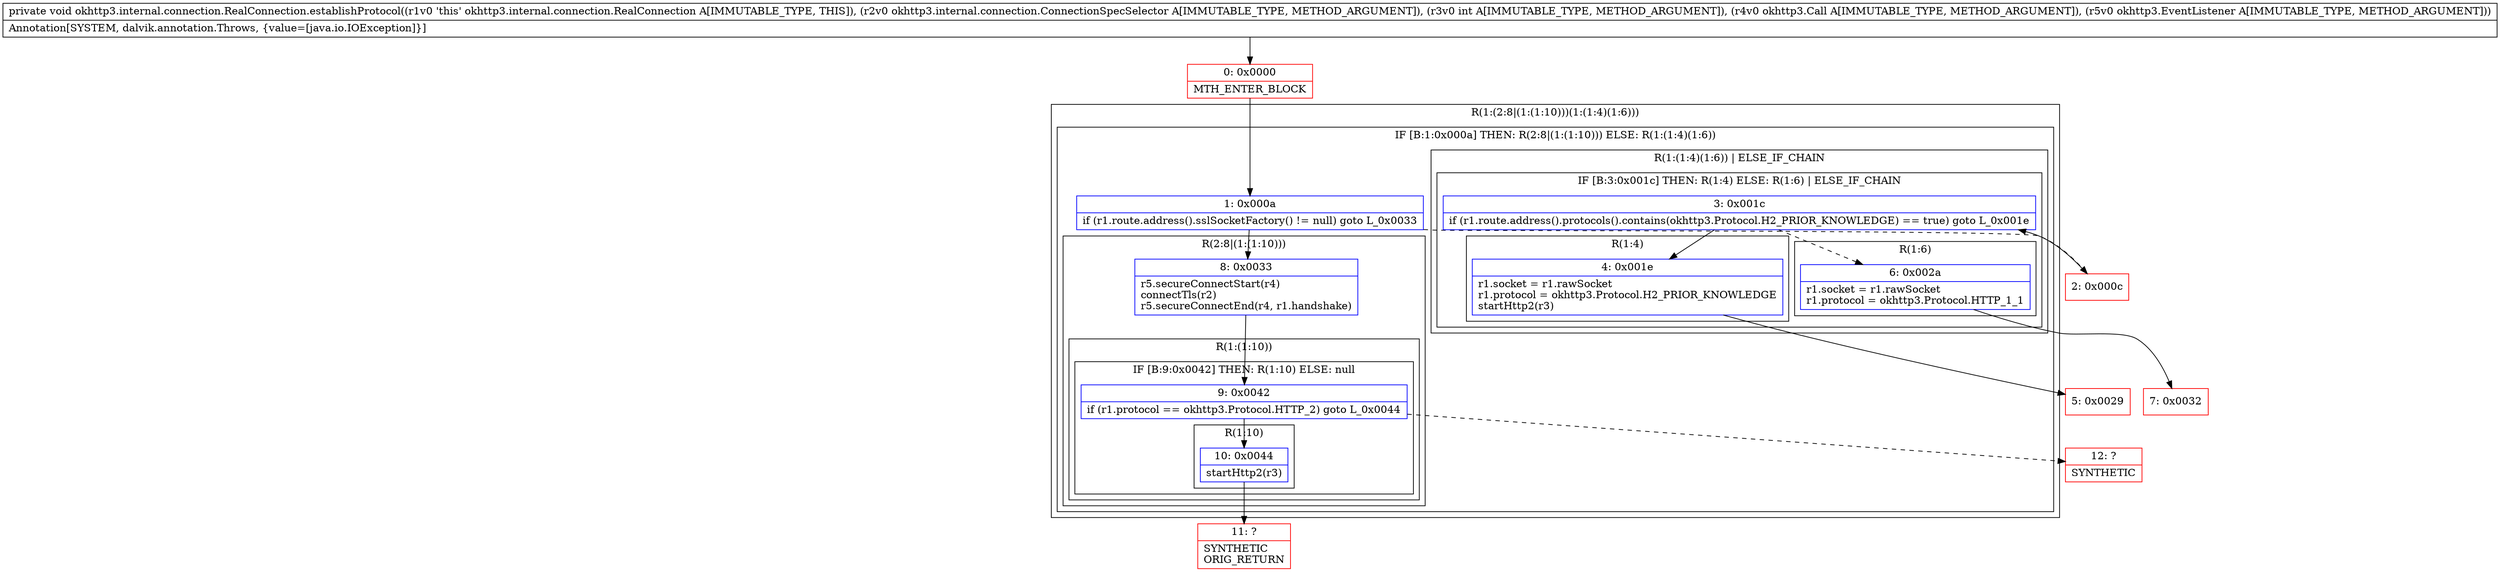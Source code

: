 digraph "CFG forokhttp3.internal.connection.RealConnection.establishProtocol(Lokhttp3\/internal\/connection\/ConnectionSpecSelector;ILokhttp3\/Call;Lokhttp3\/EventListener;)V" {
subgraph cluster_Region_997545266 {
label = "R(1:(2:8|(1:(1:10)))(1:(1:4)(1:6)))";
node [shape=record,color=blue];
subgraph cluster_IfRegion_1704704405 {
label = "IF [B:1:0x000a] THEN: R(2:8|(1:(1:10))) ELSE: R(1:(1:4)(1:6))";
node [shape=record,color=blue];
Node_1 [shape=record,label="{1\:\ 0x000a|if (r1.route.address().sslSocketFactory() != null) goto L_0x0033\l}"];
subgraph cluster_Region_873326539 {
label = "R(2:8|(1:(1:10)))";
node [shape=record,color=blue];
Node_8 [shape=record,label="{8\:\ 0x0033|r5.secureConnectStart(r4)\lconnectTls(r2)\lr5.secureConnectEnd(r4, r1.handshake)\l}"];
subgraph cluster_Region_1660803247 {
label = "R(1:(1:10))";
node [shape=record,color=blue];
subgraph cluster_IfRegion_1940966663 {
label = "IF [B:9:0x0042] THEN: R(1:10) ELSE: null";
node [shape=record,color=blue];
Node_9 [shape=record,label="{9\:\ 0x0042|if (r1.protocol == okhttp3.Protocol.HTTP_2) goto L_0x0044\l}"];
subgraph cluster_Region_1264555509 {
label = "R(1:10)";
node [shape=record,color=blue];
Node_10 [shape=record,label="{10\:\ 0x0044|startHttp2(r3)\l}"];
}
}
}
}
subgraph cluster_Region_280432874 {
label = "R(1:(1:4)(1:6)) | ELSE_IF_CHAIN\l";
node [shape=record,color=blue];
subgraph cluster_IfRegion_469998323 {
label = "IF [B:3:0x001c] THEN: R(1:4) ELSE: R(1:6) | ELSE_IF_CHAIN\l";
node [shape=record,color=blue];
Node_3 [shape=record,label="{3\:\ 0x001c|if (r1.route.address().protocols().contains(okhttp3.Protocol.H2_PRIOR_KNOWLEDGE) == true) goto L_0x001e\l}"];
subgraph cluster_Region_1773057153 {
label = "R(1:4)";
node [shape=record,color=blue];
Node_4 [shape=record,label="{4\:\ 0x001e|r1.socket = r1.rawSocket\lr1.protocol = okhttp3.Protocol.H2_PRIOR_KNOWLEDGE\lstartHttp2(r3)\l}"];
}
subgraph cluster_Region_1592358012 {
label = "R(1:6)";
node [shape=record,color=blue];
Node_6 [shape=record,label="{6\:\ 0x002a|r1.socket = r1.rawSocket\lr1.protocol = okhttp3.Protocol.HTTP_1_1\l}"];
}
}
}
}
}
Node_0 [shape=record,color=red,label="{0\:\ 0x0000|MTH_ENTER_BLOCK\l}"];
Node_2 [shape=record,color=red,label="{2\:\ 0x000c}"];
Node_5 [shape=record,color=red,label="{5\:\ 0x0029}"];
Node_7 [shape=record,color=red,label="{7\:\ 0x0032}"];
Node_11 [shape=record,color=red,label="{11\:\ ?|SYNTHETIC\lORIG_RETURN\l}"];
Node_12 [shape=record,color=red,label="{12\:\ ?|SYNTHETIC\l}"];
MethodNode[shape=record,label="{private void okhttp3.internal.connection.RealConnection.establishProtocol((r1v0 'this' okhttp3.internal.connection.RealConnection A[IMMUTABLE_TYPE, THIS]), (r2v0 okhttp3.internal.connection.ConnectionSpecSelector A[IMMUTABLE_TYPE, METHOD_ARGUMENT]), (r3v0 int A[IMMUTABLE_TYPE, METHOD_ARGUMENT]), (r4v0 okhttp3.Call A[IMMUTABLE_TYPE, METHOD_ARGUMENT]), (r5v0 okhttp3.EventListener A[IMMUTABLE_TYPE, METHOD_ARGUMENT]))  | Annotation[SYSTEM, dalvik.annotation.Throws, \{value=[java.io.IOException]\}]\l}"];
MethodNode -> Node_0;
Node_1 -> Node_2[style=dashed];
Node_1 -> Node_8;
Node_8 -> Node_9;
Node_9 -> Node_10;
Node_9 -> Node_12[style=dashed];
Node_10 -> Node_11;
Node_3 -> Node_4;
Node_3 -> Node_6[style=dashed];
Node_4 -> Node_5;
Node_6 -> Node_7;
Node_0 -> Node_1;
Node_2 -> Node_3;
}

